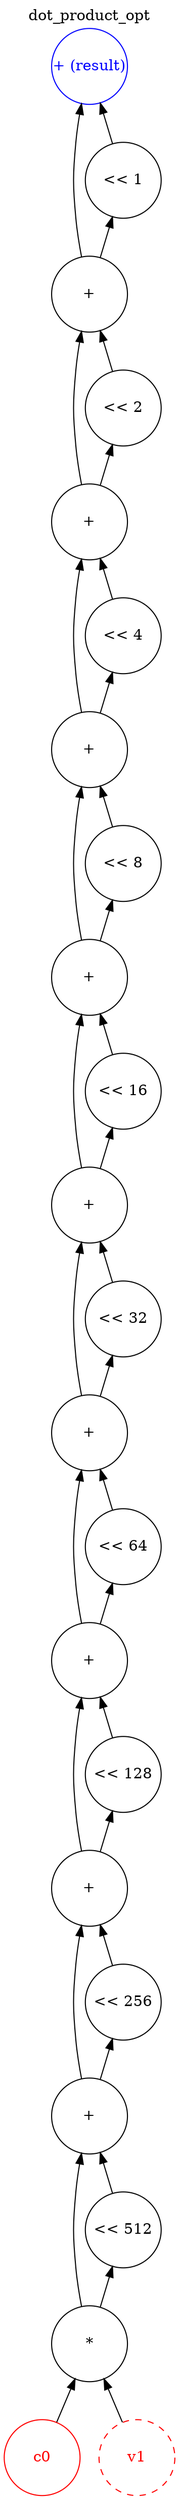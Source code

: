 digraph "dot_product_opt" {
graph [label="dot_product_opt" labelloc="t"]
node [shape=circle width=1 margin=0]
edge [dir=back]
2054 [label="c0" style=solid color=red fontcolor=red]
2055 [label="v1" style=dashed color=red fontcolor=red]
2056 [label="*" style=solid color=black fontcolor=black]
2056 -> 2054
2056 -> 2055
3082 [label="<< 512" style=solid color=black fontcolor=black]
3082 -> 2056
21480 [label="+" style=solid color=black fontcolor=black]
21480 -> 2056
21480 -> 3082
21983 [label="<< 256" style=solid color=black fontcolor=black]
21983 -> 21480
22503 [label="+" style=solid color=black fontcolor=black]
22503 -> 21480
22503 -> 21983
22751 [label="<< 128" style=solid color=black fontcolor=black]
22751 -> 22503
23014 [label="+" style=solid color=black fontcolor=black]
23014 -> 22503
23014 -> 22751
23135 [label="<< 64" style=solid color=black fontcolor=black]
23135 -> 23014
23269 [label="+" style=solid color=black fontcolor=black]
23269 -> 23014
23269 -> 23135
23327 [label="<< 32" style=solid color=black fontcolor=black]
23327 -> 23269
23396 [label="+" style=solid color=black fontcolor=black]
23396 -> 23269
23396 -> 23327
23423 [label="<< 16" style=solid color=black fontcolor=black]
23423 -> 23396
23459 [label="+" style=solid color=black fontcolor=black]
23459 -> 23396
23459 -> 23423
23471 [label="<< 8" style=solid color=black fontcolor=black]
23471 -> 23459
23490 [label="+" style=solid color=black fontcolor=black]
23490 -> 23459
23490 -> 23471
23495 [label="<< 4" style=solid color=black fontcolor=black]
23495 -> 23490
23505 [label="+" style=solid color=black fontcolor=black]
23505 -> 23490
23505 -> 23495
23507 [label="<< 2" style=solid color=black fontcolor=black]
23507 -> 23505
23512 [label="+" style=solid color=black fontcolor=black]
23512 -> 23505
23512 -> 23507
23513 [label="<< 1" style=solid color=black fontcolor=black]
23513 -> 23512
23514 [label="+ (result)" style=solid color=blue fontcolor=blue]
23514 -> 23512
23514 -> 23513
}
